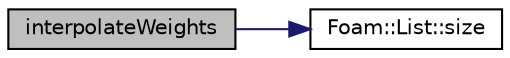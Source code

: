 digraph "interpolateWeights"
{
  bgcolor="transparent";
  edge [fontname="Helvetica",fontsize="10",labelfontname="Helvetica",labelfontsize="10"];
  node [fontname="Helvetica",fontsize="10",shape=record];
  rankdir="LR";
  Node310 [label="interpolateWeights",height=0.2,width=0.4,color="black", fillcolor="grey75", style="filled", fontcolor="black"];
  Node310 -> Node311 [color="midnightblue",fontsize="10",style="solid",fontname="Helvetica"];
  Node311 [label="Foam::List::size",height=0.2,width=0.4,color="black",URL="$a26833.html#a8a5f6fa29bd4b500caf186f60245b384",tooltip="Override size to be inconsistent with allocated storage. "];
}
